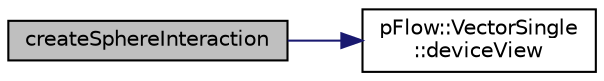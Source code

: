 digraph "createSphereInteraction"
{
 // LATEX_PDF_SIZE
  edge [fontname="Helvetica",fontsize="10",labelfontname="Helvetica",labelfontsize="10"];
  node [fontname="Helvetica",fontsize="10",shape=record];
  rankdir="LR";
  Node1 [label="createSphereInteraction",height=0.2,width=0.4,color="black", fillcolor="grey75", style="filled", fontcolor="black",tooltip=" "];
  Node1 -> Node2 [color="midnightblue",fontsize="10",style="solid",fontname="Helvetica"];
  Node2 [label="pFlow::VectorSingle\l::deviceView",height=0.2,width=0.4,color="black", fillcolor="white", style="filled",URL="$classpFlow_1_1VectorSingle.html#a1fabd2a58aae204d5639f041216f54da",tooltip="Device view range [0, size)"];
}
